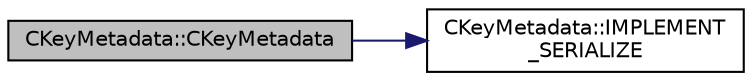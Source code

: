 digraph "CKeyMetadata::CKeyMetadata"
{
  edge [fontname="Helvetica",fontsize="10",labelfontname="Helvetica",labelfontsize="10"];
  node [fontname="Helvetica",fontsize="10",shape=record];
  rankdir="LR";
  Node2 [label="CKeyMetadata::CKeyMetadata",height=0.2,width=0.4,color="black", fillcolor="grey75", style="filled", fontcolor="black"];
  Node2 -> Node3 [color="midnightblue",fontsize="10",style="solid",fontname="Helvetica"];
  Node3 [label="CKeyMetadata::IMPLEMENT\l_SERIALIZE",height=0.2,width=0.4,color="black", fillcolor="white", style="filled",URL="$d5/d28/class_c_key_metadata.html#ab3ca9e2a88db731bd690d6a2be6a0b33"];
}
